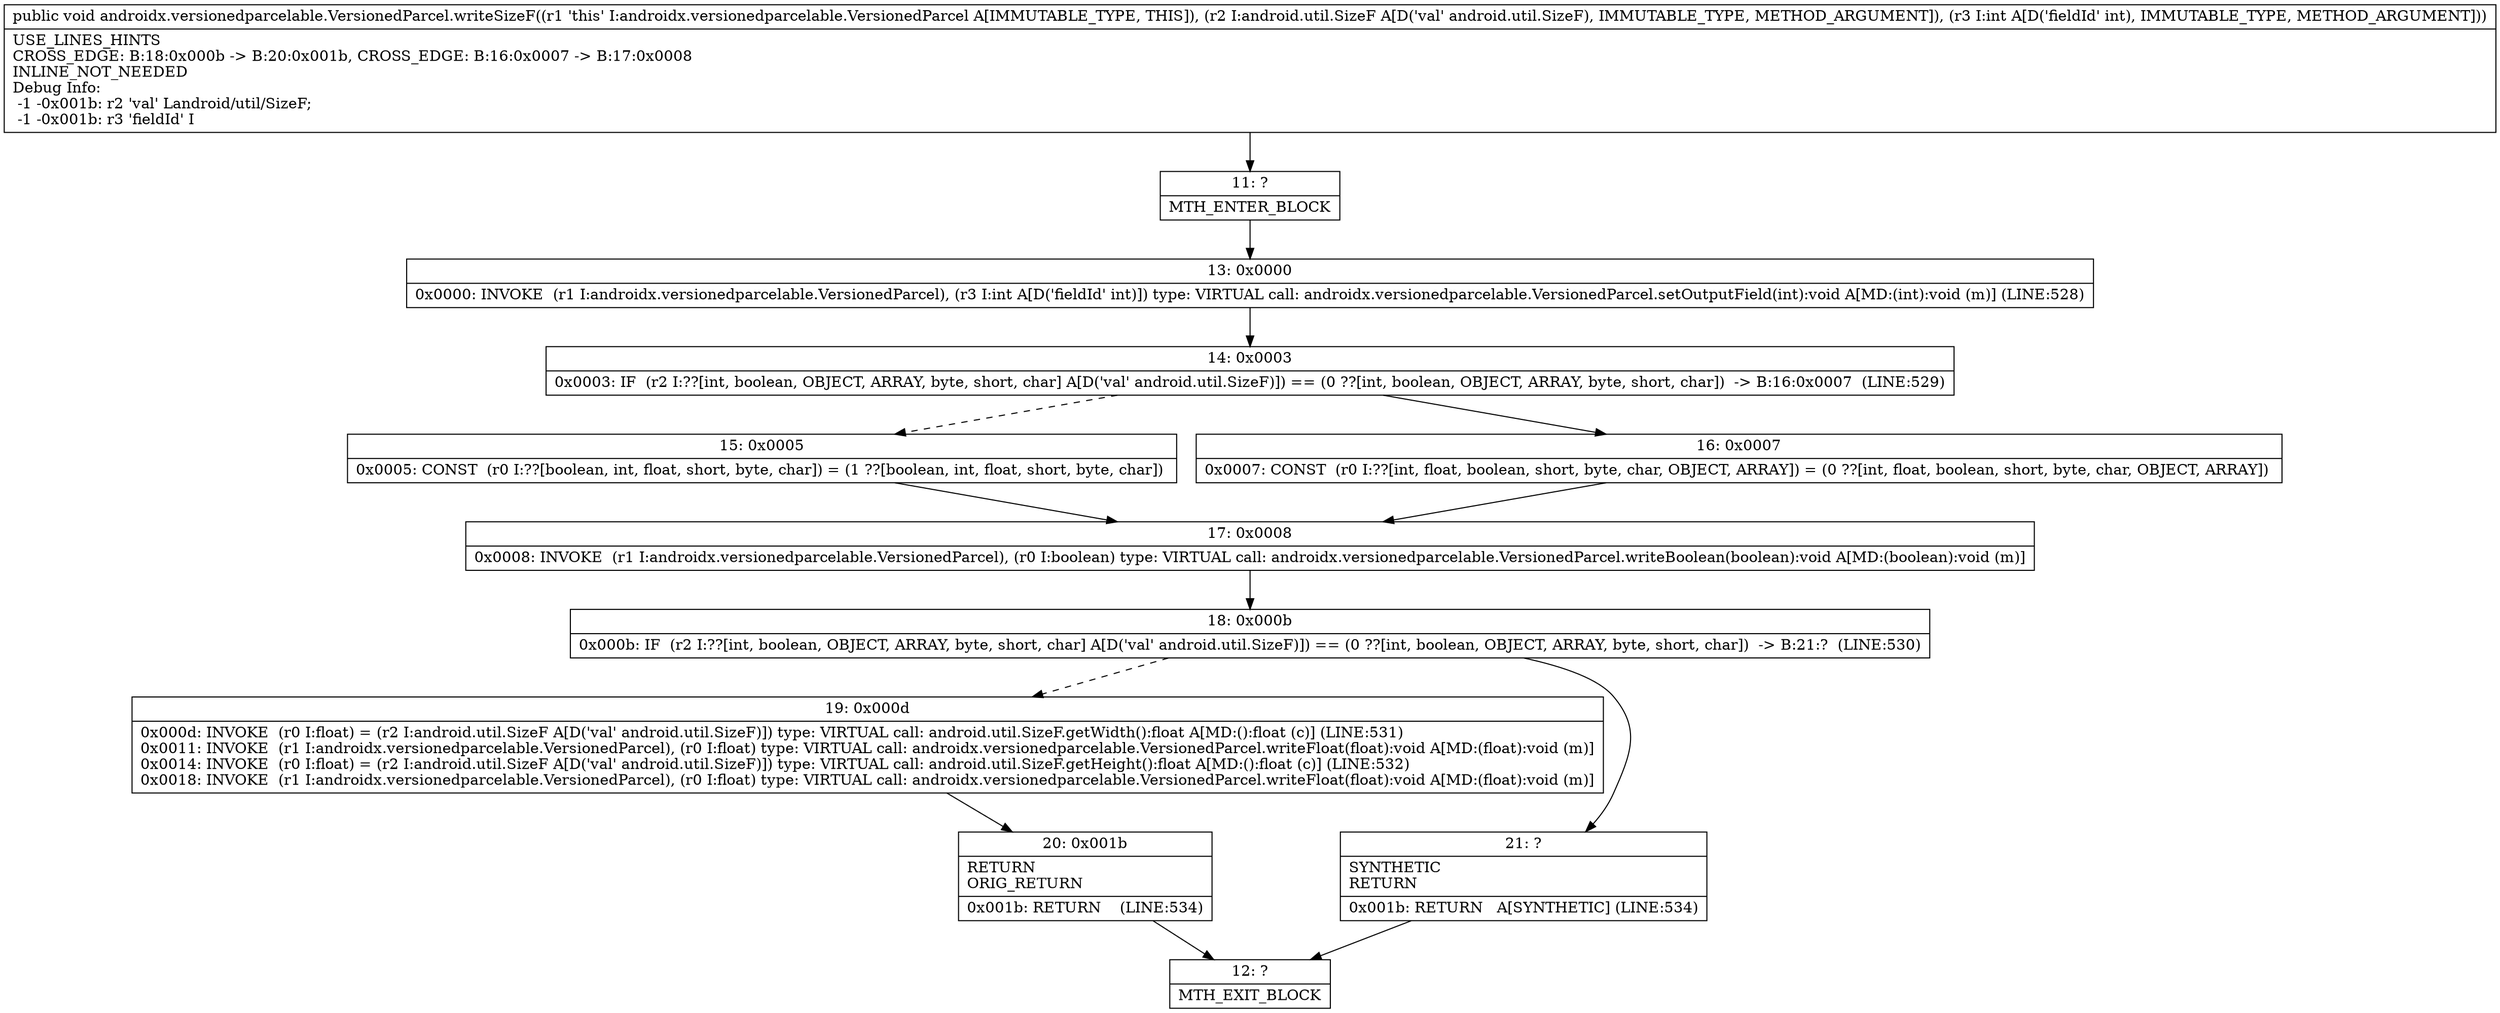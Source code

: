 digraph "CFG forandroidx.versionedparcelable.VersionedParcel.writeSizeF(Landroid\/util\/SizeF;I)V" {
Node_11 [shape=record,label="{11\:\ ?|MTH_ENTER_BLOCK\l}"];
Node_13 [shape=record,label="{13\:\ 0x0000|0x0000: INVOKE  (r1 I:androidx.versionedparcelable.VersionedParcel), (r3 I:int A[D('fieldId' int)]) type: VIRTUAL call: androidx.versionedparcelable.VersionedParcel.setOutputField(int):void A[MD:(int):void (m)] (LINE:528)\l}"];
Node_14 [shape=record,label="{14\:\ 0x0003|0x0003: IF  (r2 I:??[int, boolean, OBJECT, ARRAY, byte, short, char] A[D('val' android.util.SizeF)]) == (0 ??[int, boolean, OBJECT, ARRAY, byte, short, char])  \-\> B:16:0x0007  (LINE:529)\l}"];
Node_15 [shape=record,label="{15\:\ 0x0005|0x0005: CONST  (r0 I:??[boolean, int, float, short, byte, char]) = (1 ??[boolean, int, float, short, byte, char]) \l}"];
Node_17 [shape=record,label="{17\:\ 0x0008|0x0008: INVOKE  (r1 I:androidx.versionedparcelable.VersionedParcel), (r0 I:boolean) type: VIRTUAL call: androidx.versionedparcelable.VersionedParcel.writeBoolean(boolean):void A[MD:(boolean):void (m)]\l}"];
Node_18 [shape=record,label="{18\:\ 0x000b|0x000b: IF  (r2 I:??[int, boolean, OBJECT, ARRAY, byte, short, char] A[D('val' android.util.SizeF)]) == (0 ??[int, boolean, OBJECT, ARRAY, byte, short, char])  \-\> B:21:?  (LINE:530)\l}"];
Node_19 [shape=record,label="{19\:\ 0x000d|0x000d: INVOKE  (r0 I:float) = (r2 I:android.util.SizeF A[D('val' android.util.SizeF)]) type: VIRTUAL call: android.util.SizeF.getWidth():float A[MD:():float (c)] (LINE:531)\l0x0011: INVOKE  (r1 I:androidx.versionedparcelable.VersionedParcel), (r0 I:float) type: VIRTUAL call: androidx.versionedparcelable.VersionedParcel.writeFloat(float):void A[MD:(float):void (m)]\l0x0014: INVOKE  (r0 I:float) = (r2 I:android.util.SizeF A[D('val' android.util.SizeF)]) type: VIRTUAL call: android.util.SizeF.getHeight():float A[MD:():float (c)] (LINE:532)\l0x0018: INVOKE  (r1 I:androidx.versionedparcelable.VersionedParcel), (r0 I:float) type: VIRTUAL call: androidx.versionedparcelable.VersionedParcel.writeFloat(float):void A[MD:(float):void (m)]\l}"];
Node_20 [shape=record,label="{20\:\ 0x001b|RETURN\lORIG_RETURN\l|0x001b: RETURN    (LINE:534)\l}"];
Node_12 [shape=record,label="{12\:\ ?|MTH_EXIT_BLOCK\l}"];
Node_21 [shape=record,label="{21\:\ ?|SYNTHETIC\lRETURN\l|0x001b: RETURN   A[SYNTHETIC] (LINE:534)\l}"];
Node_16 [shape=record,label="{16\:\ 0x0007|0x0007: CONST  (r0 I:??[int, float, boolean, short, byte, char, OBJECT, ARRAY]) = (0 ??[int, float, boolean, short, byte, char, OBJECT, ARRAY]) \l}"];
MethodNode[shape=record,label="{public void androidx.versionedparcelable.VersionedParcel.writeSizeF((r1 'this' I:androidx.versionedparcelable.VersionedParcel A[IMMUTABLE_TYPE, THIS]), (r2 I:android.util.SizeF A[D('val' android.util.SizeF), IMMUTABLE_TYPE, METHOD_ARGUMENT]), (r3 I:int A[D('fieldId' int), IMMUTABLE_TYPE, METHOD_ARGUMENT]))  | USE_LINES_HINTS\lCROSS_EDGE: B:18:0x000b \-\> B:20:0x001b, CROSS_EDGE: B:16:0x0007 \-\> B:17:0x0008\lINLINE_NOT_NEEDED\lDebug Info:\l  \-1 \-0x001b: r2 'val' Landroid\/util\/SizeF;\l  \-1 \-0x001b: r3 'fieldId' I\l}"];
MethodNode -> Node_11;Node_11 -> Node_13;
Node_13 -> Node_14;
Node_14 -> Node_15[style=dashed];
Node_14 -> Node_16;
Node_15 -> Node_17;
Node_17 -> Node_18;
Node_18 -> Node_19[style=dashed];
Node_18 -> Node_21;
Node_19 -> Node_20;
Node_20 -> Node_12;
Node_21 -> Node_12;
Node_16 -> Node_17;
}

